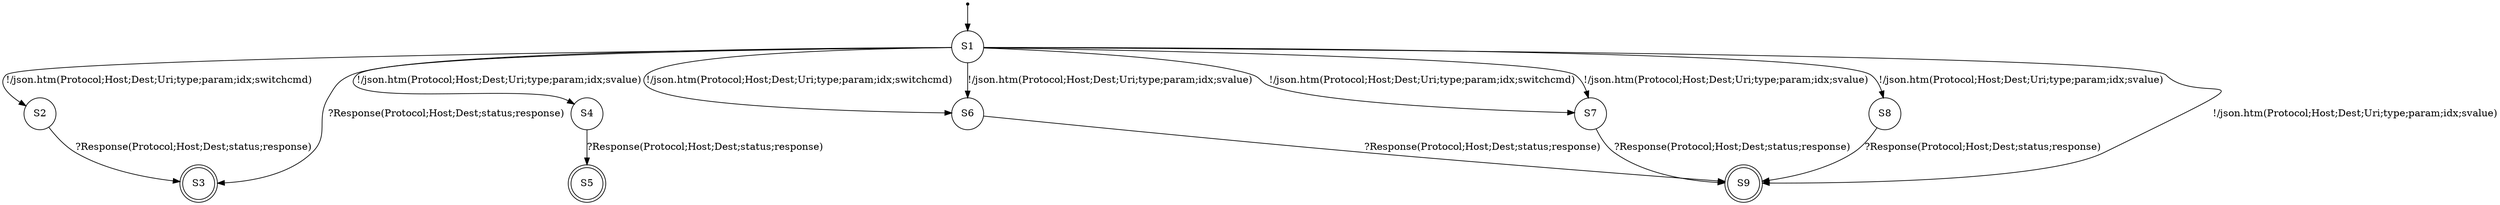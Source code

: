digraph LTS {
S00[shape=point]
S1[label=S1,shape=circle];
S2[label=S2,shape=circle];
S3[label=S3,shape=doublecircle];
S4[label=S4,shape=circle];
S5[label=S5,shape=doublecircle];
S6[label=S6,shape=circle];
S7[label=S7,shape=circle];
S8[label=S8,shape=circle];
S9[label=S9,shape=doublecircle];
S00 -> S1
S1 -> S2[label ="!/json.htm(Protocol;Host;Dest;Uri;type;param;idx;switchcmd)"];
S1 -> S3[label ="?Response(Protocol;Host;Dest;status;response)"];
S1 -> S4[label ="!/json.htm(Protocol;Host;Dest;Uri;type;param;idx;svalue)"];
S1 -> S6[label ="!/json.htm(Protocol;Host;Dest;Uri;type;param;idx;switchcmd)"];
S1 -> S6[label ="!/json.htm(Protocol;Host;Dest;Uri;type;param;idx;svalue)"];
S1 -> S7[label ="!/json.htm(Protocol;Host;Dest;Uri;type;param;idx;switchcmd)"];
S1 -> S7[label ="!/json.htm(Protocol;Host;Dest;Uri;type;param;idx;svalue)"];
S1 -> S8[label ="!/json.htm(Protocol;Host;Dest;Uri;type;param;idx;svalue)"];
S1 -> S9[label ="!/json.htm(Protocol;Host;Dest;Uri;type;param;idx;svalue)"];
S2 -> S3[label ="?Response(Protocol;Host;Dest;status;response)"];
S4 -> S5[label ="?Response(Protocol;Host;Dest;status;response)"];
S6 -> S9[label ="?Response(Protocol;Host;Dest;status;response)"];
S7 -> S9[label ="?Response(Protocol;Host;Dest;status;response)"];
S8 -> S9[label ="?Response(Protocol;Host;Dest;status;response)"];
}
